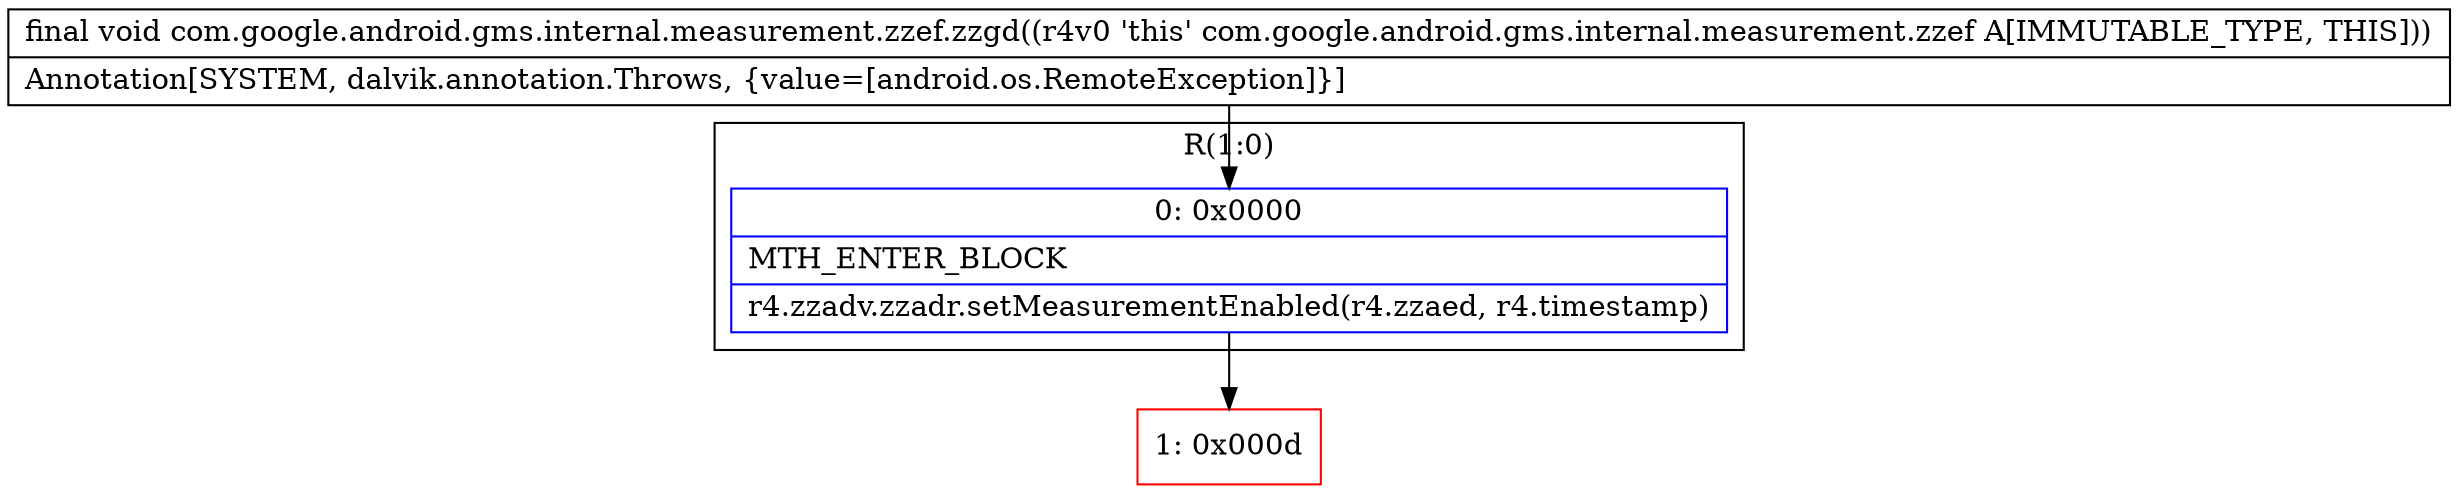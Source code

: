 digraph "CFG forcom.google.android.gms.internal.measurement.zzef.zzgd()V" {
subgraph cluster_Region_2144718063 {
label = "R(1:0)";
node [shape=record,color=blue];
Node_0 [shape=record,label="{0\:\ 0x0000|MTH_ENTER_BLOCK\l|r4.zzadv.zzadr.setMeasurementEnabled(r4.zzaed, r4.timestamp)\l}"];
}
Node_1 [shape=record,color=red,label="{1\:\ 0x000d}"];
MethodNode[shape=record,label="{final void com.google.android.gms.internal.measurement.zzef.zzgd((r4v0 'this' com.google.android.gms.internal.measurement.zzef A[IMMUTABLE_TYPE, THIS]))  | Annotation[SYSTEM, dalvik.annotation.Throws, \{value=[android.os.RemoteException]\}]\l}"];
MethodNode -> Node_0;
Node_0 -> Node_1;
}

